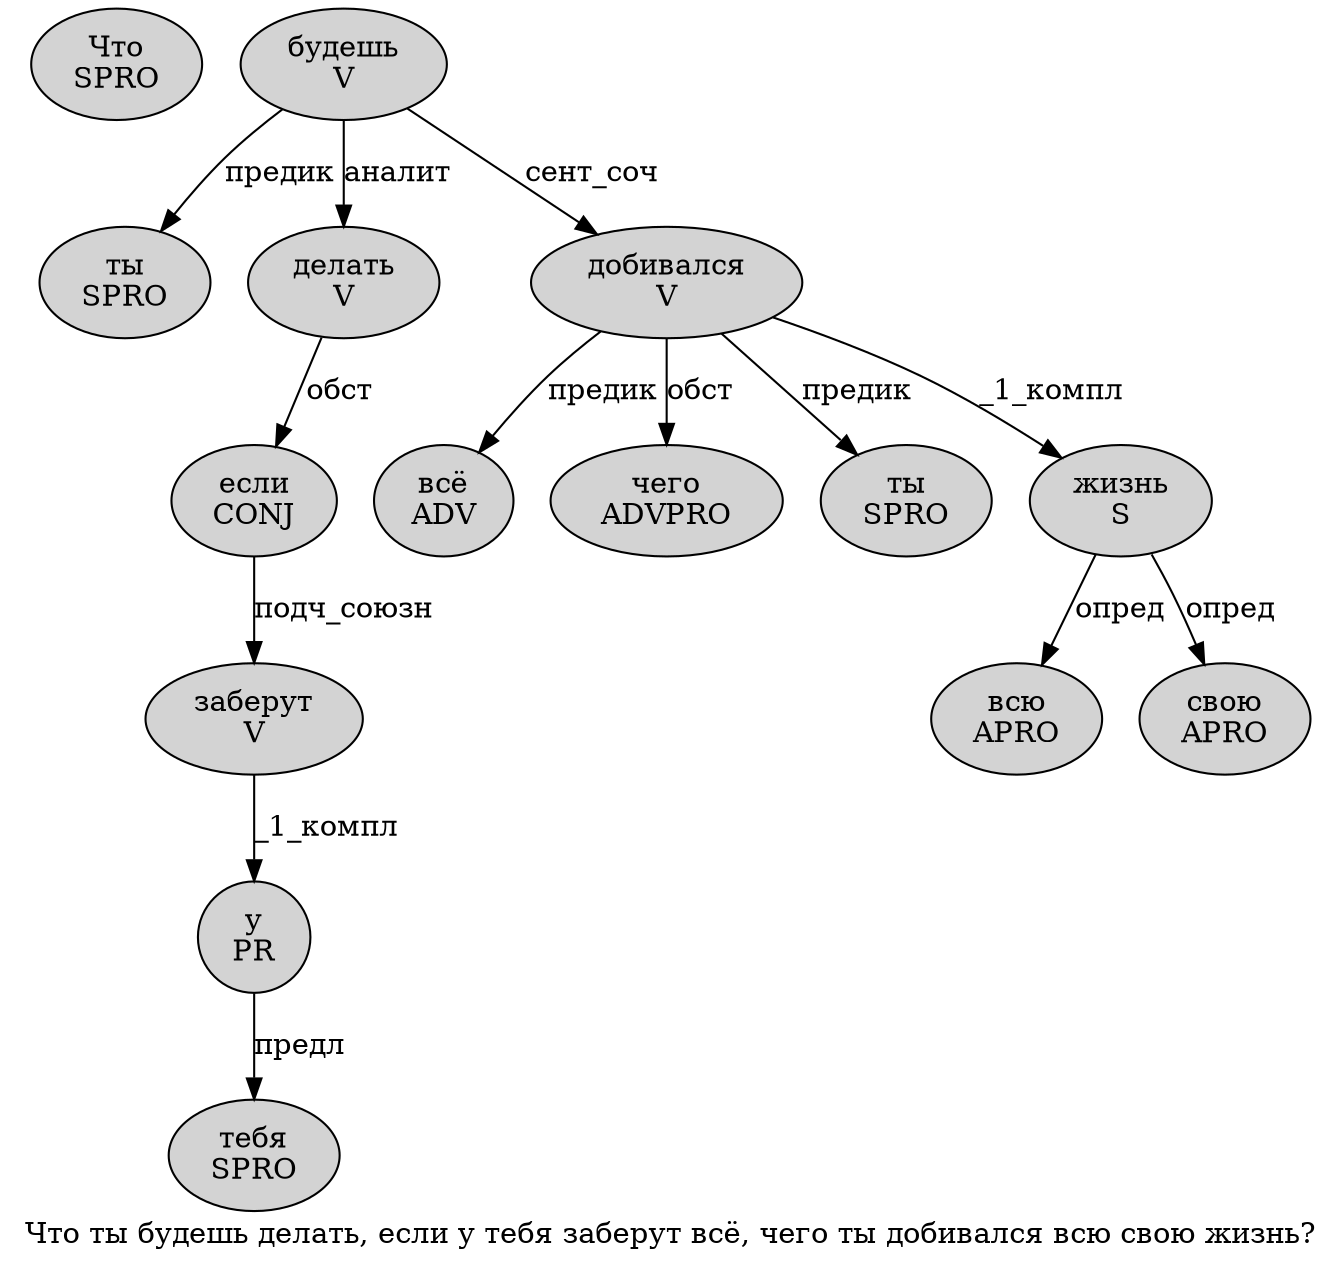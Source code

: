digraph SENTENCE_353 {
	graph [label="Что ты будешь делать, если у тебя заберут всё, чего ты добивался всю свою жизнь?"]
	node [style=filled]
		0 [label="Что
SPRO" color="" fillcolor=lightgray penwidth=1 shape=ellipse]
		1 [label="ты
SPRO" color="" fillcolor=lightgray penwidth=1 shape=ellipse]
		2 [label="будешь
V" color="" fillcolor=lightgray penwidth=1 shape=ellipse]
		3 [label="делать
V" color="" fillcolor=lightgray penwidth=1 shape=ellipse]
		5 [label="если
CONJ" color="" fillcolor=lightgray penwidth=1 shape=ellipse]
		6 [label="у
PR" color="" fillcolor=lightgray penwidth=1 shape=ellipse]
		7 [label="тебя
SPRO" color="" fillcolor=lightgray penwidth=1 shape=ellipse]
		8 [label="заберут
V" color="" fillcolor=lightgray penwidth=1 shape=ellipse]
		9 [label="всё
ADV" color="" fillcolor=lightgray penwidth=1 shape=ellipse]
		11 [label="чего
ADVPRO" color="" fillcolor=lightgray penwidth=1 shape=ellipse]
		12 [label="ты
SPRO" color="" fillcolor=lightgray penwidth=1 shape=ellipse]
		13 [label="добивался
V" color="" fillcolor=lightgray penwidth=1 shape=ellipse]
		14 [label="всю
APRO" color="" fillcolor=lightgray penwidth=1 shape=ellipse]
		15 [label="свою
APRO" color="" fillcolor=lightgray penwidth=1 shape=ellipse]
		16 [label="жизнь
S" color="" fillcolor=lightgray penwidth=1 shape=ellipse]
			16 -> 14 [label="опред"]
			16 -> 15 [label="опред"]
			5 -> 8 [label="подч_союзн"]
			6 -> 7 [label="предл"]
			3 -> 5 [label="обст"]
			13 -> 9 [label="предик"]
			13 -> 11 [label="обст"]
			13 -> 12 [label="предик"]
			13 -> 16 [label="_1_компл"]
			2 -> 1 [label="предик"]
			2 -> 3 [label="аналит"]
			2 -> 13 [label="сент_соч"]
			8 -> 6 [label="_1_компл"]
}